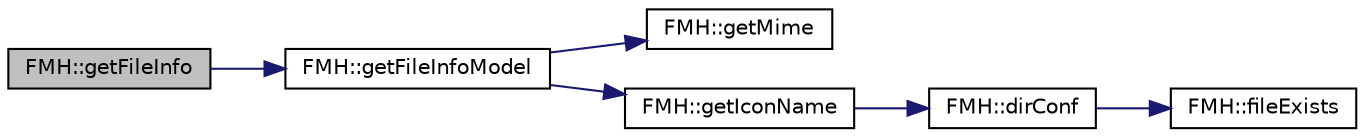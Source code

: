 digraph "FMH::getFileInfo"
{
 // INTERACTIVE_SVG=YES
 // LATEX_PDF_SIZE
  edge [fontname="Helvetica",fontsize="10",labelfontname="Helvetica",labelfontsize="10"];
  node [fontname="Helvetica",fontsize="10",shape=record];
  rankdir="LR";
  Node103 [label="FMH::getFileInfo",height=0.2,width=0.4,color="black", fillcolor="grey75", style="filled", fontcolor="black",tooltip=" "];
  Node103 -> Node104 [color="midnightblue",fontsize="10",style="solid",fontname="Helvetica"];
  Node104 [label="FMH::getFileInfoModel",height=0.2,width=0.4,color="black", fillcolor="white", style="filled",URL="$namespace_f_m_h.html#ac748bdab6e71b54b5817eee0ab5f63ed",tooltip=" "];
  Node104 -> Node105 [color="midnightblue",fontsize="10",style="solid",fontname="Helvetica"];
  Node105 [label="FMH::getMime",height=0.2,width=0.4,color="black", fillcolor="white", style="filled",URL="$namespace_f_m_h.html#ae5ec7c16319a70d5e440e697c1f77302",tooltip=" "];
  Node104 -> Node106 [color="midnightblue",fontsize="10",style="solid",fontname="Helvetica"];
  Node106 [label="FMH::getIconName",height=0.2,width=0.4,color="black", fillcolor="white", style="filled",URL="$namespace_f_m_h.html#ab081b4a8e2faedbe025f94fa44113bac",tooltip=" "];
  Node106 -> Node107 [color="midnightblue",fontsize="10",style="solid",fontname="Helvetica"];
  Node107 [label="FMH::dirConf",height=0.2,width=0.4,color="black", fillcolor="white", style="filled",URL="$namespace_f_m_h.html#a1b405335d77e0369742dde8540bc7add",tooltip=" "];
  Node107 -> Node108 [color="midnightblue",fontsize="10",style="solid",fontname="Helvetica"];
  Node108 [label="FMH::fileExists",height=0.2,width=0.4,color="black", fillcolor="white", style="filled",URL="$namespace_f_m_h.html#a96fb85b0283389ba71e8a20daeab400f",tooltip=" "];
}
